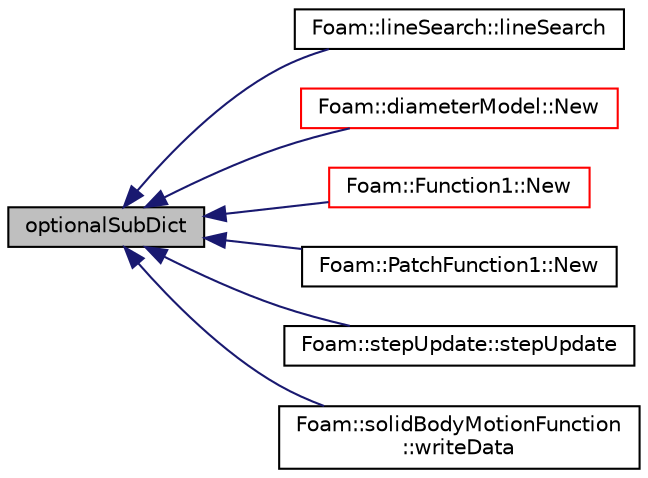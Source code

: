 digraph "optionalSubDict"
{
  bgcolor="transparent";
  edge [fontname="Helvetica",fontsize="10",labelfontname="Helvetica",labelfontsize="10"];
  node [fontname="Helvetica",fontsize="10",shape=record];
  rankdir="LR";
  Node1 [label="optionalSubDict",height=0.2,width=0.4,color="black", fillcolor="grey75", style="filled" fontcolor="black"];
  Node1 -> Node2 [dir="back",color="midnightblue",fontsize="10",style="solid",fontname="Helvetica"];
  Node2 [label="Foam::lineSearch::lineSearch",height=0.2,width=0.4,color="black",URL="$classFoam_1_1lineSearch.html#a0d26e7e9e541ad4494a3550f97741715",tooltip="Construct from components. "];
  Node1 -> Node3 [dir="back",color="midnightblue",fontsize="10",style="solid",fontname="Helvetica"];
  Node3 [label="Foam::diameterModel::New",height=0.2,width=0.4,color="red",URL="$classFoam_1_1diameterModel.html#a4045fa2b5a1ab0211eb688e60fae8071"];
  Node1 -> Node4 [dir="back",color="midnightblue",fontsize="10",style="solid",fontname="Helvetica"];
  Node4 [label="Foam::Function1::New",height=0.2,width=0.4,color="red",URL="$classFoam_1_1Function1.html#a02d5055036bcdce0cbba694216218806",tooltip="Selector. "];
  Node1 -> Node5 [dir="back",color="midnightblue",fontsize="10",style="solid",fontname="Helvetica"];
  Node5 [label="Foam::PatchFunction1::New",height=0.2,width=0.4,color="black",URL="$classFoam_1_1PatchFunction1.html#ae64d5d4258ea4e20583a617c767063a2",tooltip="Selector. "];
  Node1 -> Node6 [dir="back",color="midnightblue",fontsize="10",style="solid",fontname="Helvetica"];
  Node6 [label="Foam::stepUpdate::stepUpdate",height=0.2,width=0.4,color="black",URL="$classFoam_1_1stepUpdate.html#a77aba9b8fba8212321072af881a61a68",tooltip="Construct from components. "];
  Node1 -> Node7 [dir="back",color="midnightblue",fontsize="10",style="solid",fontname="Helvetica"];
  Node7 [label="Foam::solidBodyMotionFunction\l::writeData",height=0.2,width=0.4,color="black",URL="$classFoam_1_1solidBodyMotionFunction.html#a54c0a6ca2f93398364a825981dbe4776",tooltip="Write in dictionary format. "];
}
